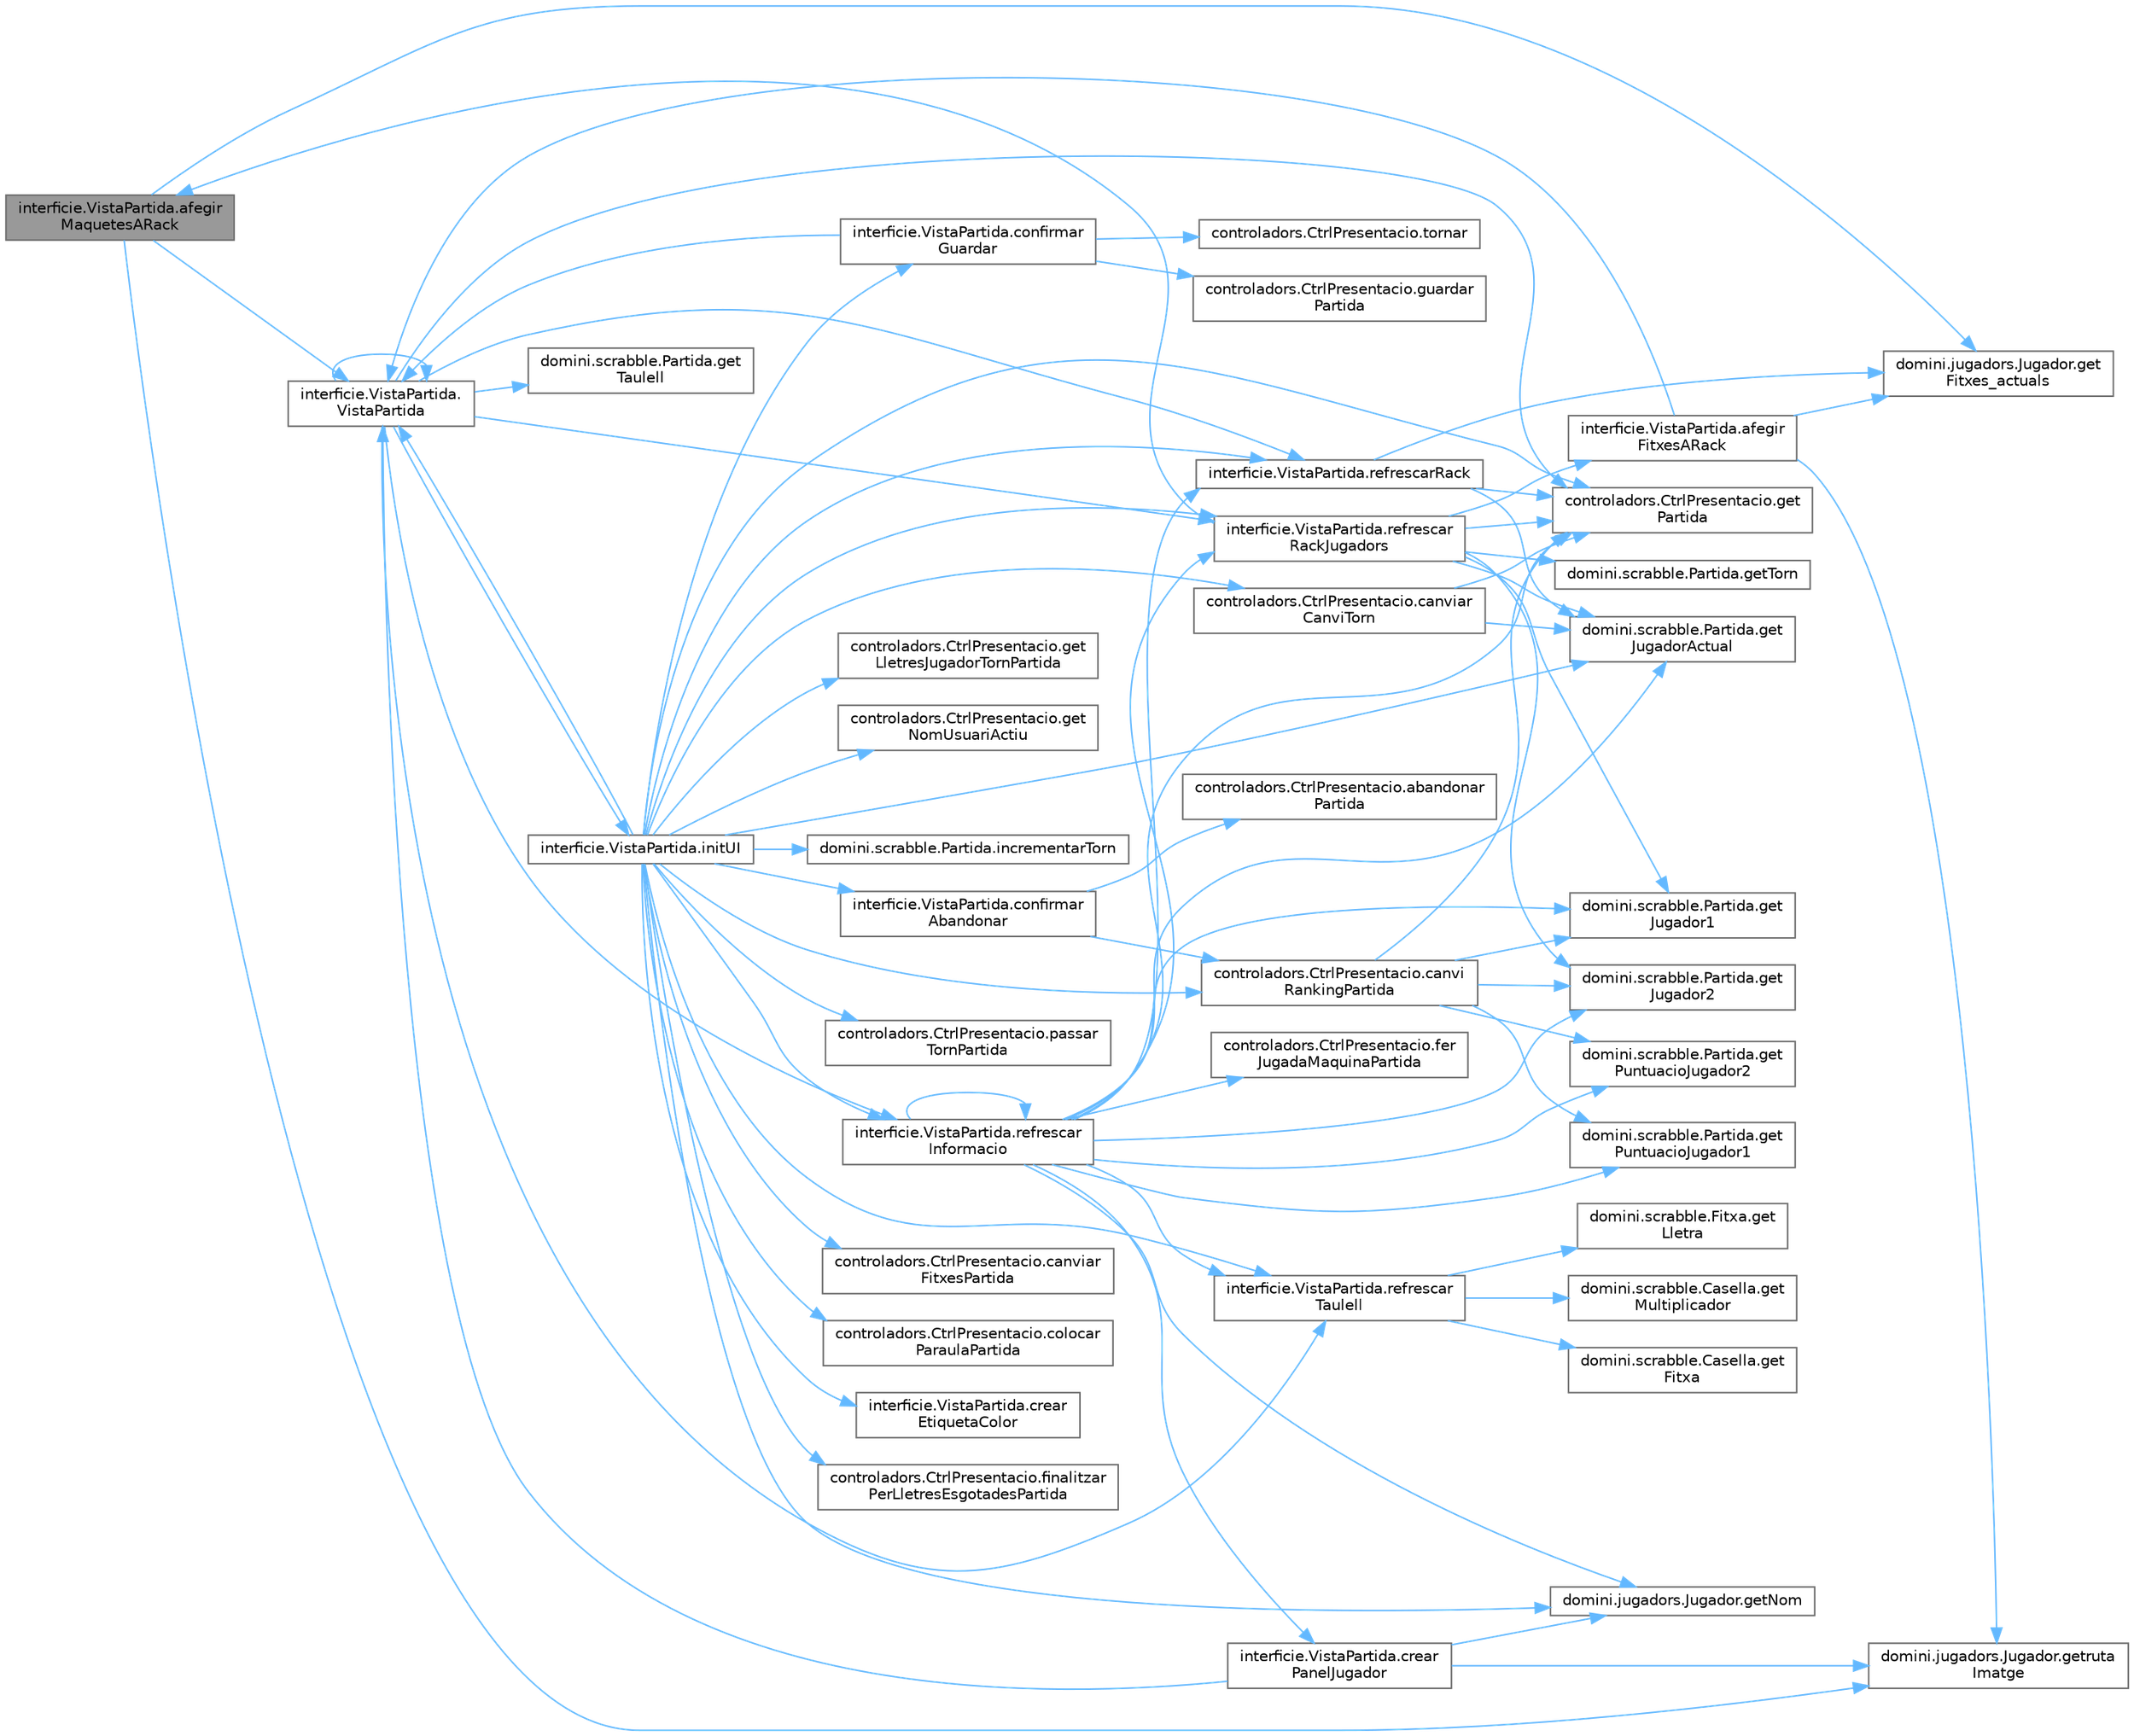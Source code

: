digraph "interficie.VistaPartida.afegirMaquetesARack"
{
 // INTERACTIVE_SVG=YES
 // LATEX_PDF_SIZE
  bgcolor="transparent";
  edge [fontname=Helvetica,fontsize=10,labelfontname=Helvetica,labelfontsize=10];
  node [fontname=Helvetica,fontsize=10,shape=box,height=0.2,width=0.4];
  rankdir="LR";
  Node1 [id="Node000001",label="interficie.VistaPartida.afegir\lMaquetesARack",height=0.2,width=0.4,color="gray40", fillcolor="grey60", style="filled", fontcolor="black",tooltip="Afegeix maquetes al rack de l'oponent."];
  Node1 -> Node2 [id="edge1_Node000001_Node000002",color="steelblue1",style="solid",tooltip=" "];
  Node2 [id="Node000002",label="domini.jugadors.Jugador.get\lFitxes_actuals",height=0.2,width=0.4,color="grey40", fillcolor="white", style="filled",URL="$classdomini_1_1jugadors_1_1_jugador.html#acf9520ec234c3f2cc52e1b79b85a008e",tooltip="Retorna la llista amb les fitxes actuals del jugador."];
  Node1 -> Node3 [id="edge2_Node000001_Node000003",color="steelblue1",style="solid",tooltip=" "];
  Node3 [id="Node000003",label="domini.jugadors.Jugador.getruta\lImatge",height=0.2,width=0.4,color="grey40", fillcolor="white", style="filled",URL="$classdomini_1_1jugadors_1_1_jugador.html#ac629842bca37a6a17c8dbd5eb597e2e1",tooltip="Obté a ruta a la imatge de l'avatar."];
  Node1 -> Node4 [id="edge3_Node000001_Node000004",color="steelblue1",style="solid",tooltip=" "];
  Node4 [id="Node000004",label="interficie.VistaPartida.\lVistaPartida",height=0.2,width=0.4,color="grey40", fillcolor="white", style="filled",URL="$classinterficie_1_1_vista_partida.html#abce8626a6a3750affe851e1f8bea2cb3",tooltip="Constructor de la classe VistaPartida."];
  Node4 -> Node5 [id="edge4_Node000004_Node000005",color="steelblue1",style="solid",tooltip=" "];
  Node5 [id="Node000005",label="controladors.CtrlPresentacio.get\lPartida",height=0.2,width=0.4,color="grey40", fillcolor="white", style="filled",URL="$classcontroladors_1_1_ctrl_presentacio.html#af18fe9d82387504c97bd73a19eaa15e8",tooltip="Retorna la instància de la partida actual en curs."];
  Node4 -> Node6 [id="edge5_Node000004_Node000006",color="steelblue1",style="solid",tooltip=" "];
  Node6 [id="Node000006",label="domini.scrabble.Partida.get\lTaulell",height=0.2,width=0.4,color="grey40", fillcolor="white", style="filled",URL="$classdomini_1_1scrabble_1_1_partida.html#a48947dd5ad08b92eccaaedd05c63318f",tooltip="Retorna el tauler de la partida."];
  Node4 -> Node7 [id="edge6_Node000004_Node000007",color="steelblue1",style="solid",tooltip=" "];
  Node7 [id="Node000007",label="interficie.VistaPartida.initUI",height=0.2,width=0.4,color="grey40", fillcolor="white", style="filled",URL="$classinterficie_1_1_vista_partida.html#a7855e7a9cc41e1450c37054781ba6309",tooltip="Inicialitza els components de la interfície gràfica."];
  Node7 -> Node8 [id="edge7_Node000007_Node000008",color="steelblue1",style="solid",tooltip=" "];
  Node8 [id="Node000008",label="controladors.CtrlPresentacio.canviar\lCanviTorn",height=0.2,width=0.4,color="grey40", fillcolor="white", style="filled",URL="$classcontroladors_1_1_ctrl_presentacio.html#a7420312f0b6f73606984a5329267a4ce",tooltip="Canvia a la vista de canvi de torn entre jugadors."];
  Node8 -> Node9 [id="edge8_Node000008_Node000009",color="steelblue1",style="solid",tooltip=" "];
  Node9 [id="Node000009",label="domini.scrabble.Partida.get\lJugadorActual",height=0.2,width=0.4,color="grey40", fillcolor="white", style="filled",URL="$classdomini_1_1scrabble_1_1_partida.html#a97c82dc47217e0515691e5c2ffaa3626",tooltip="Obté el jugador que està jugant el torn."];
  Node8 -> Node5 [id="edge9_Node000008_Node000005",color="steelblue1",style="solid",tooltip=" "];
  Node7 -> Node10 [id="edge10_Node000007_Node000010",color="steelblue1",style="solid",tooltip=" "];
  Node10 [id="Node000010",label="controladors.CtrlPresentacio.canviar\lFitxesPartida",height=0.2,width=0.4,color="grey40", fillcolor="white", style="filled",URL="$classcontroladors_1_1_ctrl_presentacio.html#aec5451c34983ba5353cfc4f0e5e76f41",tooltip="Canvia fitxes del jugador segons les especificacions donades."];
  Node7 -> Node11 [id="edge11_Node000007_Node000011",color="steelblue1",style="solid",tooltip=" "];
  Node11 [id="Node000011",label="controladors.CtrlPresentacio.canvi\lRankingPartida",height=0.2,width=0.4,color="grey40", fillcolor="white", style="filled",URL="$classcontroladors_1_1_ctrl_presentacio.html#af82e544e6fad5efe4bce551be338f5f1",tooltip="Canvia la vista a la pantalla de rànquing final un cop acabada la partida."];
  Node11 -> Node12 [id="edge12_Node000011_Node000012",color="steelblue1",style="solid",tooltip=" "];
  Node12 [id="Node000012",label="domini.scrabble.Partida.get\lJugador1",height=0.2,width=0.4,color="grey40", fillcolor="white", style="filled",URL="$classdomini_1_1scrabble_1_1_partida.html#aa70bb260790c2c58f008a3a5acf4d14c",tooltip="Retorna el jugador 1 de la partida."];
  Node11 -> Node13 [id="edge13_Node000011_Node000013",color="steelblue1",style="solid",tooltip=" "];
  Node13 [id="Node000013",label="domini.scrabble.Partida.get\lJugador2",height=0.2,width=0.4,color="grey40", fillcolor="white", style="filled",URL="$classdomini_1_1scrabble_1_1_partida.html#a0b74d361ee022b4e90911616286443aa",tooltip="Retorna el jugador 2 de la partida."];
  Node11 -> Node5 [id="edge14_Node000011_Node000005",color="steelblue1",style="solid",tooltip=" "];
  Node11 -> Node14 [id="edge15_Node000011_Node000014",color="steelblue1",style="solid",tooltip=" "];
  Node14 [id="Node000014",label="domini.scrabble.Partida.get\lPuntuacioJugador1",height=0.2,width=0.4,color="grey40", fillcolor="white", style="filled",URL="$classdomini_1_1scrabble_1_1_partida.html#a974f15ba9601af217cd16510b3009343",tooltip="Retorna la puntuació del jugador 1."];
  Node11 -> Node15 [id="edge16_Node000011_Node000015",color="steelblue1",style="solid",tooltip=" "];
  Node15 [id="Node000015",label="domini.scrabble.Partida.get\lPuntuacioJugador2",height=0.2,width=0.4,color="grey40", fillcolor="white", style="filled",URL="$classdomini_1_1scrabble_1_1_partida.html#a7e2de1d70128d27e1477c2e4b144569e",tooltip="Retorna la puntuació del jugador 2."];
  Node7 -> Node16 [id="edge17_Node000007_Node000016",color="steelblue1",style="solid",tooltip=" "];
  Node16 [id="Node000016",label="controladors.CtrlPresentacio.colocar\lParaulaPartida",height=0.2,width=0.4,color="grey40", fillcolor="white", style="filled",URL="$classcontroladors_1_1_ctrl_presentacio.html#ac7b078ec2364baa5e710997c87fff745",tooltip="Col·loca una paraula al tauler de la partida actual."];
  Node7 -> Node17 [id="edge18_Node000007_Node000017",color="steelblue1",style="solid",tooltip=" "];
  Node17 [id="Node000017",label="interficie.VistaPartida.confirmar\lAbandonar",height=0.2,width=0.4,color="grey40", fillcolor="white", style="filled",URL="$classinterficie_1_1_vista_partida.html#acc96652063e859fc2d8d0345dfd381d5",tooltip="Confirma l'acció d'abandonar la partida."];
  Node17 -> Node18 [id="edge19_Node000017_Node000018",color="steelblue1",style="solid",tooltip=" "];
  Node18 [id="Node000018",label="controladors.CtrlPresentacio.abandonar\lPartida",height=0.2,width=0.4,color="grey40", fillcolor="white", style="filled",URL="$classcontroladors_1_1_ctrl_presentacio.html#aade10ef9769feff03c1bed6677942541",tooltip="Abandona la partida actual en curs."];
  Node17 -> Node11 [id="edge20_Node000017_Node000011",color="steelblue1",style="solid",tooltip=" "];
  Node7 -> Node19 [id="edge21_Node000007_Node000019",color="steelblue1",style="solid",tooltip=" "];
  Node19 [id="Node000019",label="interficie.VistaPartida.confirmar\lGuardar",height=0.2,width=0.4,color="grey40", fillcolor="white", style="filled",URL="$classinterficie_1_1_vista_partida.html#a8ebc9da2a2b927ba87ed97ad85ae44e8",tooltip="Confirma l'acció de guardar la partida."];
  Node19 -> Node20 [id="edge22_Node000019_Node000020",color="steelblue1",style="solid",tooltip=" "];
  Node20 [id="Node000020",label="controladors.CtrlPresentacio.guardar\lPartida",height=0.2,width=0.4,color="grey40", fillcolor="white", style="filled",URL="$classcontroladors_1_1_ctrl_presentacio.html#a53a9795c89ae4344d12c654c8030ba8b",tooltip="Desa l'estat actual de la partida en curs."];
  Node19 -> Node21 [id="edge23_Node000019_Node000021",color="steelblue1",style="solid",tooltip=" "];
  Node21 [id="Node000021",label="controladors.CtrlPresentacio.tornar",height=0.2,width=0.4,color="grey40", fillcolor="white", style="filled",URL="$classcontroladors_1_1_ctrl_presentacio.html#a66901a833c124fd1acc592cea93f4e6d",tooltip="Torna a la vista anterior a l'actual."];
  Node19 -> Node4 [id="edge24_Node000019_Node000004",color="steelblue1",style="solid",tooltip=" "];
  Node7 -> Node22 [id="edge25_Node000007_Node000022",color="steelblue1",style="solid",tooltip=" "];
  Node22 [id="Node000022",label="interficie.VistaPartida.crear\lEtiquetaColor",height=0.2,width=0.4,color="grey40", fillcolor="white", style="filled",URL="$classinterficie_1_1_vista_partida.html#a86821668768e62ba113cb745f9be5a2e",tooltip="Crea un component visual amb un quadrat de color i un text descriptiu."];
  Node7 -> Node23 [id="edge26_Node000007_Node000023",color="steelblue1",style="solid",tooltip=" "];
  Node23 [id="Node000023",label="controladors.CtrlPresentacio.finalitzar\lPerLletresEsgotadesPartida",height=0.2,width=0.4,color="grey40", fillcolor="white", style="filled",URL="$classcontroladors_1_1_ctrl_presentacio.html#a453494899bc917275955191626dfb90a",tooltip="Finalitza la partida si ja no queden fitxes disponibles per continuar."];
  Node7 -> Node9 [id="edge27_Node000007_Node000009",color="steelblue1",style="solid",tooltip=" "];
  Node7 -> Node24 [id="edge28_Node000007_Node000024",color="steelblue1",style="solid",tooltip=" "];
  Node24 [id="Node000024",label="controladors.CtrlPresentacio.get\lLletresJugadorTornPartida",height=0.2,width=0.4,color="grey40", fillcolor="white", style="filled",URL="$classcontroladors_1_1_ctrl_presentacio.html#af0b0ff5b18ffbaed78f9060af51d1d3f",tooltip="Obté les fitxes del jugador al qual li toca el torn actual."];
  Node7 -> Node25 [id="edge29_Node000007_Node000025",color="steelblue1",style="solid",tooltip=" "];
  Node25 [id="Node000025",label="domini.jugadors.Jugador.getNom",height=0.2,width=0.4,color="grey40", fillcolor="white", style="filled",URL="$classdomini_1_1jugadors_1_1_jugador.html#abd263319ed47cf1469e301659e15dd26",tooltip="Retorna el nom del jugador."];
  Node7 -> Node26 [id="edge30_Node000007_Node000026",color="steelblue1",style="solid",tooltip=" "];
  Node26 [id="Node000026",label="controladors.CtrlPresentacio.get\lNomUsuariActiu",height=0.2,width=0.4,color="grey40", fillcolor="white", style="filled",URL="$classcontroladors_1_1_ctrl_presentacio.html#a7d80b96fb70eecd976aa1b1ba530d7a7",tooltip="Retorna el nom de l'usuari que té la sessió iniciada."];
  Node7 -> Node5 [id="edge31_Node000007_Node000005",color="steelblue1",style="solid",tooltip=" "];
  Node7 -> Node27 [id="edge32_Node000007_Node000027",color="steelblue1",style="solid",tooltip=" "];
  Node27 [id="Node000027",label="domini.scrabble.Partida.incrementarTorn",height=0.2,width=0.4,color="grey40", fillcolor="white", style="filled",URL="$classdomini_1_1scrabble_1_1_partida.html#af65121dd981ef6c3f49cd0f3ea414389",tooltip="Incrementa el torn de la partida actual."];
  Node7 -> Node28 [id="edge33_Node000007_Node000028",color="steelblue1",style="solid",tooltip=" "];
  Node28 [id="Node000028",label="controladors.CtrlPresentacio.passar\lTornPartida",height=0.2,width=0.4,color="grey40", fillcolor="white", style="filled",URL="$classcontroladors_1_1_ctrl_presentacio.html#a024136387b442c83e29401d5ae330bc1",tooltip="Passa el torn a l'altre jugador de la partida actual."];
  Node7 -> Node29 [id="edge34_Node000007_Node000029",color="steelblue1",style="solid",tooltip=" "];
  Node29 [id="Node000029",label="interficie.VistaPartida.refrescar\lInformacio",height=0.2,width=0.4,color="grey40", fillcolor="white", style="filled",URL="$classinterficie_1_1_vista_partida.html#a485041b781e81c64fb5414207ff21d2a",tooltip="Actualitza la informació de la partida."];
  Node29 -> Node30 [id="edge35_Node000029_Node000030",color="steelblue1",style="solid",tooltip=" "];
  Node30 [id="Node000030",label="interficie.VistaPartida.crear\lPanelJugador",height=0.2,width=0.4,color="grey40", fillcolor="white", style="filled",URL="$classinterficie_1_1_vista_partida.html#ab47b596fbbd6a79289d4b9d7f5b5e068",tooltip="Crea un panell amb la informació d'un jugador."];
  Node30 -> Node25 [id="edge36_Node000030_Node000025",color="steelblue1",style="solid",tooltip=" "];
  Node30 -> Node3 [id="edge37_Node000030_Node000003",color="steelblue1",style="solid",tooltip=" "];
  Node30 -> Node4 [id="edge38_Node000030_Node000004",color="steelblue1",style="solid",tooltip=" "];
  Node29 -> Node31 [id="edge39_Node000029_Node000031",color="steelblue1",style="solid",tooltip=" "];
  Node31 [id="Node000031",label="controladors.CtrlPresentacio.fer\lJugadaMaquinaPartida",height=0.2,width=0.4,color="grey40", fillcolor="white", style="filled",URL="$classcontroladors_1_1_ctrl_presentacio.html#a1e1e1ff2beafa96af246e598af15d948",tooltip="Executa una jugada automàtica per part de la màquina."];
  Node29 -> Node12 [id="edge40_Node000029_Node000012",color="steelblue1",style="solid",tooltip=" "];
  Node29 -> Node13 [id="edge41_Node000029_Node000013",color="steelblue1",style="solid",tooltip=" "];
  Node29 -> Node9 [id="edge42_Node000029_Node000009",color="steelblue1",style="solid",tooltip=" "];
  Node29 -> Node25 [id="edge43_Node000029_Node000025",color="steelblue1",style="solid",tooltip=" "];
  Node29 -> Node5 [id="edge44_Node000029_Node000005",color="steelblue1",style="solid",tooltip=" "];
  Node29 -> Node14 [id="edge45_Node000029_Node000014",color="steelblue1",style="solid",tooltip=" "];
  Node29 -> Node15 [id="edge46_Node000029_Node000015",color="steelblue1",style="solid",tooltip=" "];
  Node29 -> Node29 [id="edge47_Node000029_Node000029",color="steelblue1",style="solid",tooltip=" "];
  Node29 -> Node32 [id="edge48_Node000029_Node000032",color="steelblue1",style="solid",tooltip=" "];
  Node32 [id="Node000032",label="interficie.VistaPartida.refrescarRack",height=0.2,width=0.4,color="grey40", fillcolor="white", style="filled",URL="$classinterficie_1_1_vista_partida.html#a338cec676072419cb1cdf74a8c57ece5",tooltip="Actualitza la visualització del rack del jugador actual."];
  Node32 -> Node2 [id="edge49_Node000032_Node000002",color="steelblue1",style="solid",tooltip=" "];
  Node32 -> Node9 [id="edge50_Node000032_Node000009",color="steelblue1",style="solid",tooltip=" "];
  Node32 -> Node5 [id="edge51_Node000032_Node000005",color="steelblue1",style="solid",tooltip=" "];
  Node29 -> Node33 [id="edge52_Node000029_Node000033",color="steelblue1",style="solid",tooltip=" "];
  Node33 [id="Node000033",label="interficie.VistaPartida.refrescar\lRackJugadors",height=0.2,width=0.4,color="grey40", fillcolor="white", style="filled",URL="$classinterficie_1_1_vista_partida.html#a0698d192124492ebfd8a3b029a6fa23c",tooltip="Actualitza els racks dels jugadors."];
  Node33 -> Node34 [id="edge53_Node000033_Node000034",color="steelblue1",style="solid",tooltip=" "];
  Node34 [id="Node000034",label="interficie.VistaPartida.afegir\lFitxesARack",height=0.2,width=0.4,color="grey40", fillcolor="white", style="filled",URL="$classinterficie_1_1_vista_partida.html#a6bd7550fc714ba5195c8b55ffe3d973c",tooltip="Afegeix les fitxes d'un jugador al seu rack."];
  Node34 -> Node2 [id="edge54_Node000034_Node000002",color="steelblue1",style="solid",tooltip=" "];
  Node34 -> Node3 [id="edge55_Node000034_Node000003",color="steelblue1",style="solid",tooltip=" "];
  Node34 -> Node4 [id="edge56_Node000034_Node000004",color="steelblue1",style="solid",tooltip=" "];
  Node33 -> Node1 [id="edge57_Node000033_Node000001",color="steelblue1",style="solid",tooltip=" "];
  Node33 -> Node12 [id="edge58_Node000033_Node000012",color="steelblue1",style="solid",tooltip=" "];
  Node33 -> Node13 [id="edge59_Node000033_Node000013",color="steelblue1",style="solid",tooltip=" "];
  Node33 -> Node9 [id="edge60_Node000033_Node000009",color="steelblue1",style="solid",tooltip=" "];
  Node33 -> Node5 [id="edge61_Node000033_Node000005",color="steelblue1",style="solid",tooltip=" "];
  Node33 -> Node35 [id="edge62_Node000033_Node000035",color="steelblue1",style="solid",tooltip=" "];
  Node35 [id="Node000035",label="domini.scrabble.Partida.getTorn",height=0.2,width=0.4,color="grey40", fillcolor="white", style="filled",URL="$classdomini_1_1scrabble_1_1_partida.html#a9850396db47f91e048b0bd1c044f3301",tooltip="Retorna el torn de la partida."];
  Node29 -> Node36 [id="edge63_Node000029_Node000036",color="steelblue1",style="solid",tooltip=" "];
  Node36 [id="Node000036",label="interficie.VistaPartida.refrescar\lTaulell",height=0.2,width=0.4,color="grey40", fillcolor="white", style="filled",URL="$classinterficie_1_1_vista_partida.html#a9f0d9c59b7bc013b948846f280acba77",tooltip="Actualitza la visualització del taulell de joc."];
  Node36 -> Node37 [id="edge64_Node000036_Node000037",color="steelblue1",style="solid",tooltip=" "];
  Node37 [id="Node000037",label="domini.scrabble.Casella.get\lFitxa",height=0.2,width=0.4,color="grey40", fillcolor="white", style="filled",URL="$classdomini_1_1scrabble_1_1_casella.html#ad6fa4e60f906cde260a175354e4fda22",tooltip="Retorna la fitxa de la casella."];
  Node36 -> Node38 [id="edge65_Node000036_Node000038",color="steelblue1",style="solid",tooltip=" "];
  Node38 [id="Node000038",label="domini.scrabble.Fitxa.get\lLletra",height=0.2,width=0.4,color="grey40", fillcolor="white", style="filled",URL="$classdomini_1_1scrabble_1_1_fitxa.html#a3ee9b39d600851a00c4ce541339ba90e",tooltip="Retorna la lletra associada a la fitxa."];
  Node36 -> Node39 [id="edge66_Node000036_Node000039",color="steelblue1",style="solid",tooltip=" "];
  Node39 [id="Node000039",label="domini.scrabble.Casella.get\lMultiplicador",height=0.2,width=0.4,color="grey40", fillcolor="white", style="filled",URL="$classdomini_1_1scrabble_1_1_casella.html#a2ce7db6c414e455606dfbd8ee8056a3b",tooltip="Retorna el multiplicador de la casella."];
  Node7 -> Node32 [id="edge67_Node000007_Node000032",color="steelblue1",style="solid",tooltip=" "];
  Node7 -> Node33 [id="edge68_Node000007_Node000033",color="steelblue1",style="solid",tooltip=" "];
  Node7 -> Node36 [id="edge69_Node000007_Node000036",color="steelblue1",style="solid",tooltip=" "];
  Node7 -> Node4 [id="edge70_Node000007_Node000004",color="steelblue1",style="solid",tooltip=" "];
  Node4 -> Node29 [id="edge71_Node000004_Node000029",color="steelblue1",style="solid",tooltip=" "];
  Node4 -> Node32 [id="edge72_Node000004_Node000032",color="steelblue1",style="solid",tooltip=" "];
  Node4 -> Node33 [id="edge73_Node000004_Node000033",color="steelblue1",style="solid",tooltip=" "];
  Node4 -> Node36 [id="edge74_Node000004_Node000036",color="steelblue1",style="solid",tooltip=" "];
  Node4 -> Node4 [id="edge75_Node000004_Node000004",color="steelblue1",style="solid",tooltip=" "];
}
